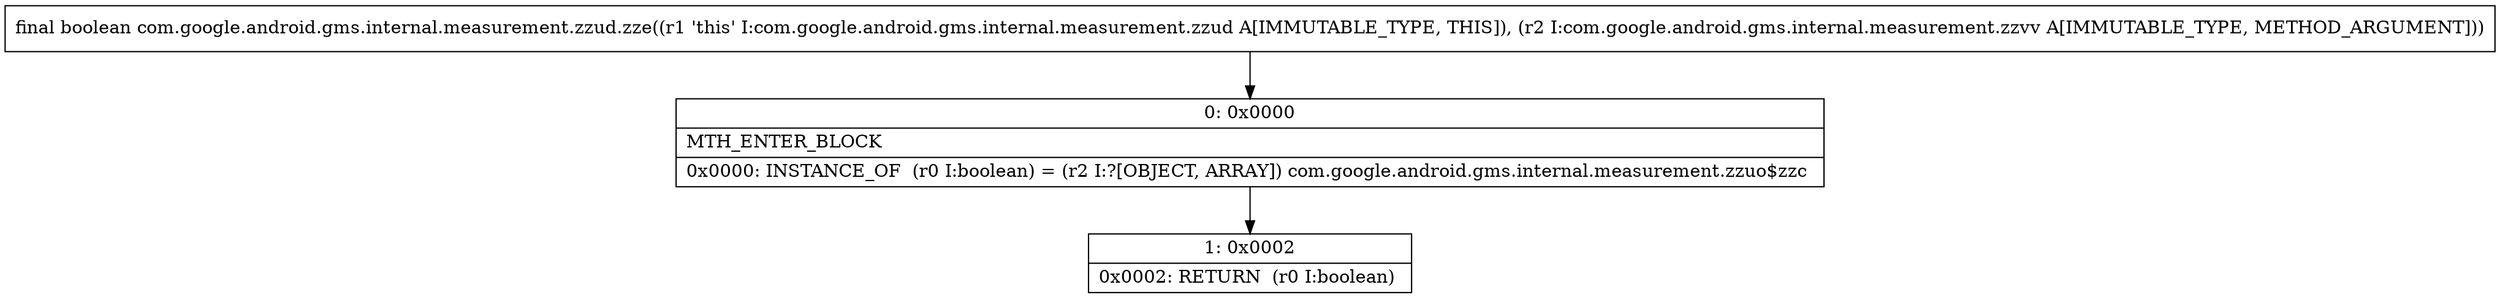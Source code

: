 digraph "CFG forcom.google.android.gms.internal.measurement.zzud.zze(Lcom\/google\/android\/gms\/internal\/measurement\/zzvv;)Z" {
Node_0 [shape=record,label="{0\:\ 0x0000|MTH_ENTER_BLOCK\l|0x0000: INSTANCE_OF  (r0 I:boolean) = (r2 I:?[OBJECT, ARRAY]) com.google.android.gms.internal.measurement.zzuo$zzc \l}"];
Node_1 [shape=record,label="{1\:\ 0x0002|0x0002: RETURN  (r0 I:boolean) \l}"];
MethodNode[shape=record,label="{final boolean com.google.android.gms.internal.measurement.zzud.zze((r1 'this' I:com.google.android.gms.internal.measurement.zzud A[IMMUTABLE_TYPE, THIS]), (r2 I:com.google.android.gms.internal.measurement.zzvv A[IMMUTABLE_TYPE, METHOD_ARGUMENT])) }"];
MethodNode -> Node_0;
Node_0 -> Node_1;
}


